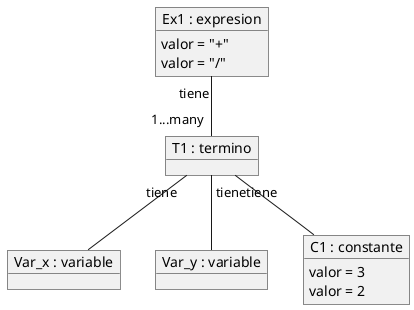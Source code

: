 @startuml parteD

object "Var_x : variable" as Vx
object "Var_y : variable" as Vy
object "Ex1 : expresion" as Ex1{
valor = "+"
valor = "/"
}
object "C1 : constante" as C1 {
valor = 3
valor = 2
}
object "T1 : termino" as T1 

T1 "tiene"-- C1
T1 "tiene"-- Vx
T1 "tiene"-- Vy
Ex1 "tiene" -- "1...many" T1

@enduml